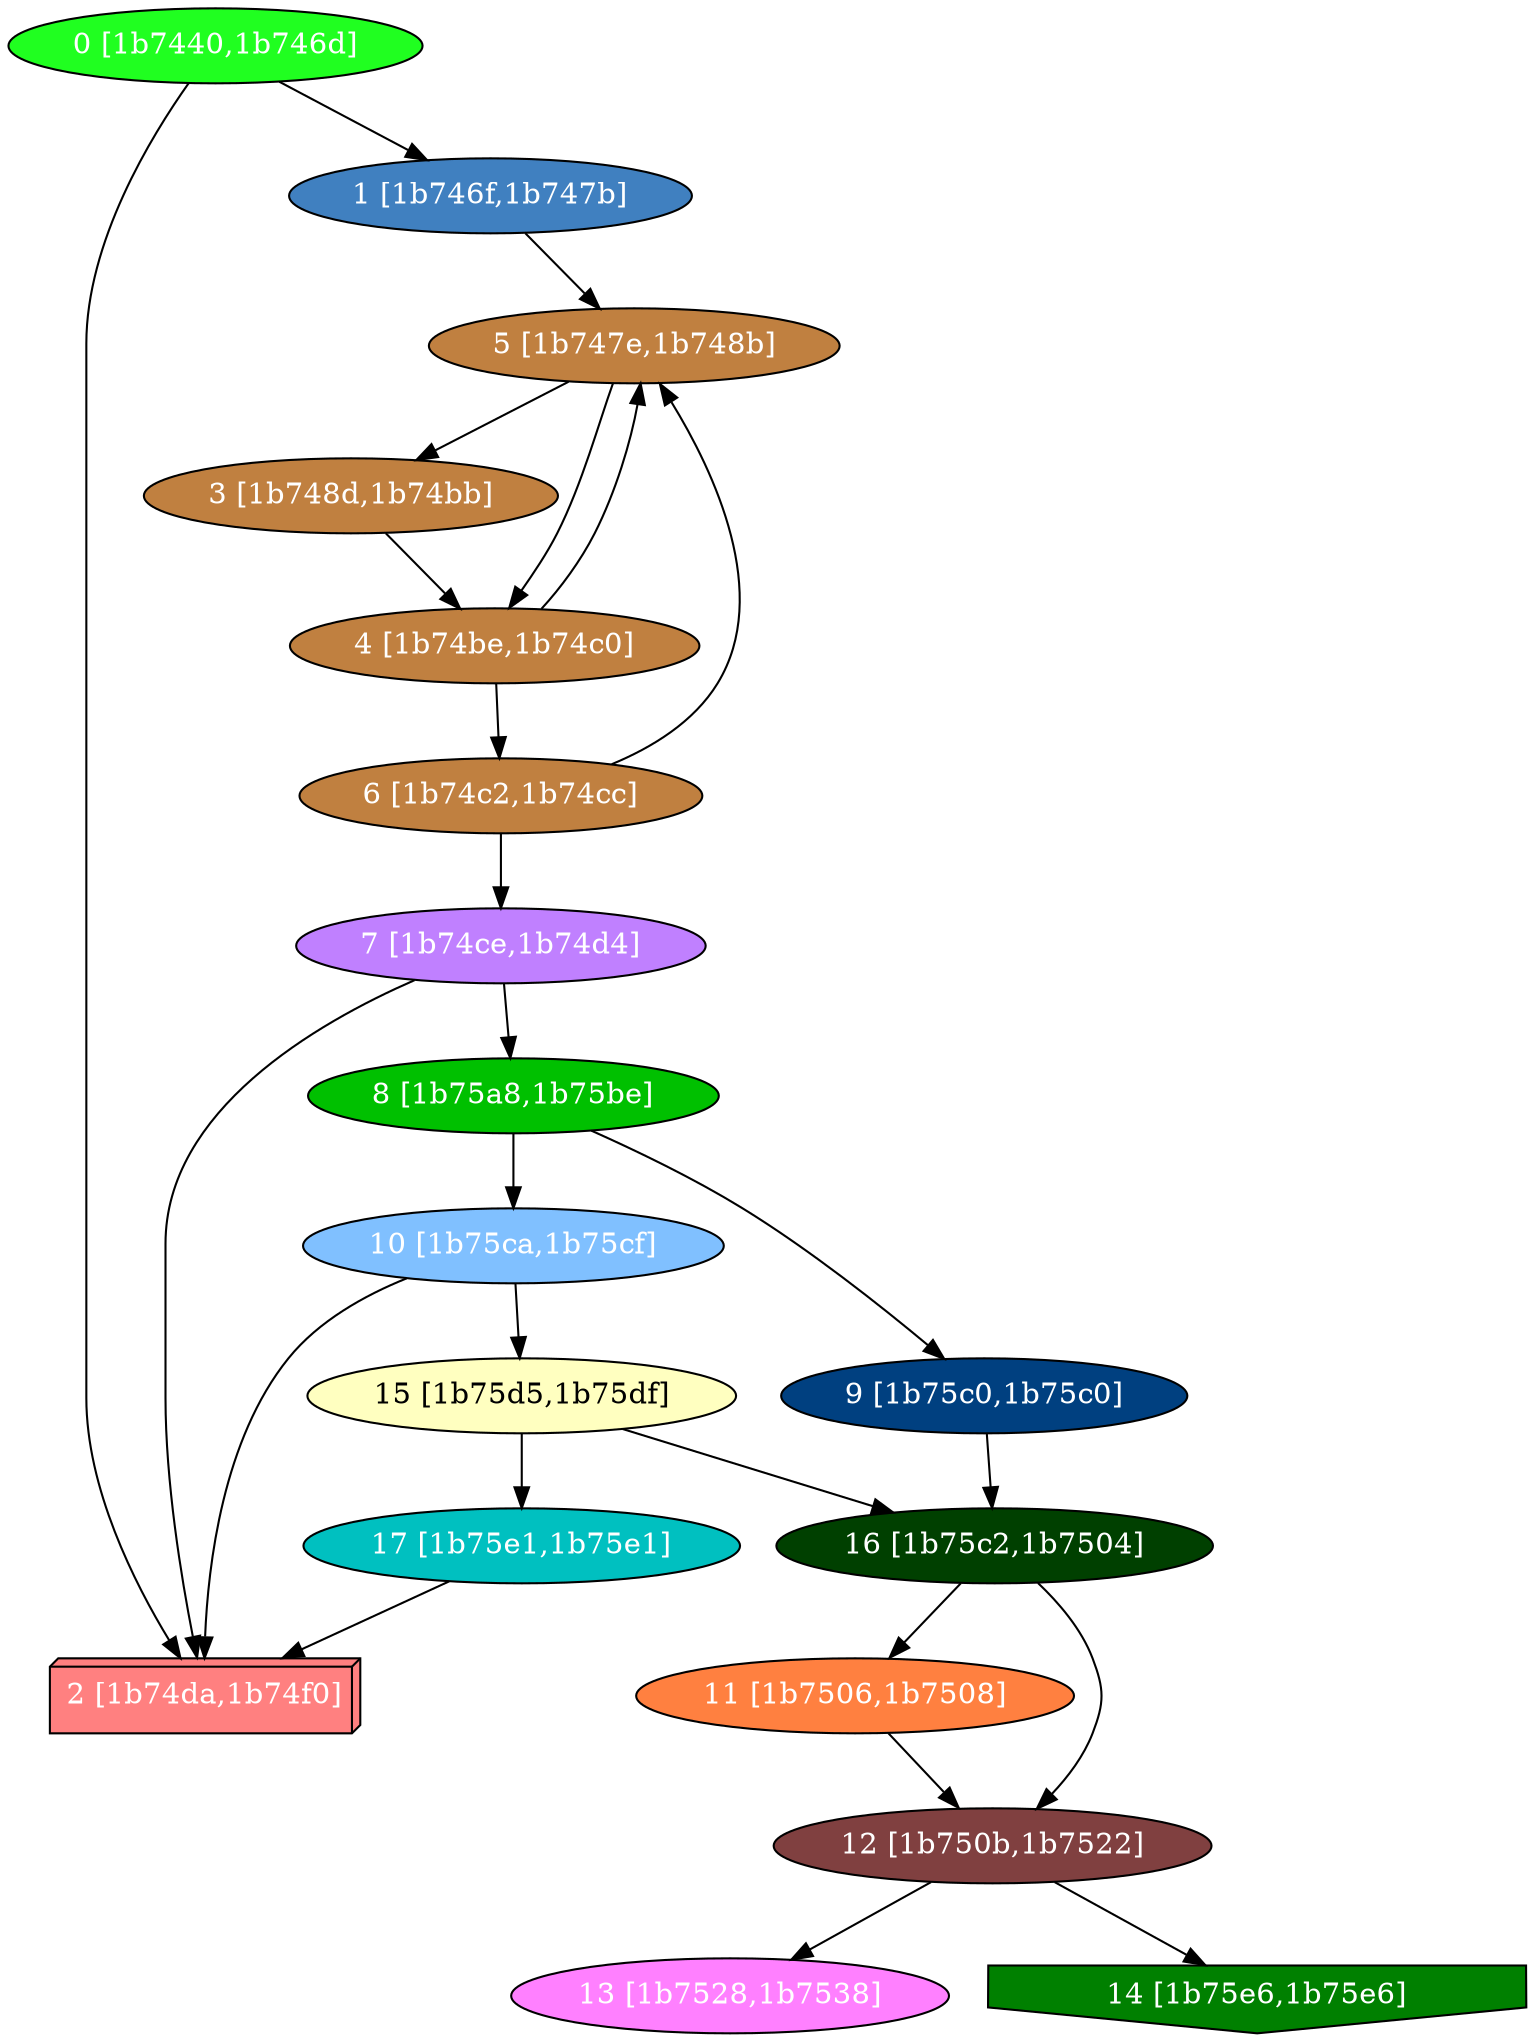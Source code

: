 diGraph libnss3{
	libnss3_0  [style=filled fillcolor="#20FF20" fontcolor="#ffffff" shape=oval label="0 [1b7440,1b746d]"]
	libnss3_1  [style=filled fillcolor="#4080C0" fontcolor="#ffffff" shape=oval label="1 [1b746f,1b747b]"]
	libnss3_2  [style=filled fillcolor="#FF8080" fontcolor="#ffffff" shape=box3d label="2 [1b74da,1b74f0]"]
	libnss3_3  [style=filled fillcolor="#C08040" fontcolor="#ffffff" shape=oval label="3 [1b748d,1b74bb]"]
	libnss3_4  [style=filled fillcolor="#C08040" fontcolor="#ffffff" shape=oval label="4 [1b74be,1b74c0]"]
	libnss3_5  [style=filled fillcolor="#C08040" fontcolor="#ffffff" shape=oval label="5 [1b747e,1b748b]"]
	libnss3_6  [style=filled fillcolor="#C08040" fontcolor="#ffffff" shape=oval label="6 [1b74c2,1b74cc]"]
	libnss3_7  [style=filled fillcolor="#C080FF" fontcolor="#ffffff" shape=oval label="7 [1b74ce,1b74d4]"]
	libnss3_8  [style=filled fillcolor="#00C000" fontcolor="#ffffff" shape=oval label="8 [1b75a8,1b75be]"]
	libnss3_9  [style=filled fillcolor="#004080" fontcolor="#ffffff" shape=oval label="9 [1b75c0,1b75c0]"]
	libnss3_a  [style=filled fillcolor="#80C0FF" fontcolor="#ffffff" shape=oval label="10 [1b75ca,1b75cf]"]
	libnss3_b  [style=filled fillcolor="#FF8040" fontcolor="#ffffff" shape=oval label="11 [1b7506,1b7508]"]
	libnss3_c  [style=filled fillcolor="#804040" fontcolor="#ffffff" shape=oval label="12 [1b750b,1b7522]"]
	libnss3_d  [style=filled fillcolor="#FF80FF" fontcolor="#ffffff" shape=oval label="13 [1b7528,1b7538]"]
	libnss3_e  [style=filled fillcolor="#008000" fontcolor="#ffffff" shape=invhouse label="14 [1b75e6,1b75e6]"]
	libnss3_f  [style=filled fillcolor="#FFFFC0" fontcolor="#000000" shape=oval label="15 [1b75d5,1b75df]"]
	libnss3_10  [style=filled fillcolor="#004000" fontcolor="#ffffff" shape=oval label="16 [1b75c2,1b7504]"]
	libnss3_11  [style=filled fillcolor="#00C0C0" fontcolor="#ffffff" shape=oval label="17 [1b75e1,1b75e1]"]

	libnss3_0 -> libnss3_1
	libnss3_0 -> libnss3_2
	libnss3_1 -> libnss3_5
	libnss3_3 -> libnss3_4
	libnss3_4 -> libnss3_5
	libnss3_4 -> libnss3_6
	libnss3_5 -> libnss3_3
	libnss3_5 -> libnss3_4
	libnss3_6 -> libnss3_5
	libnss3_6 -> libnss3_7
	libnss3_7 -> libnss3_2
	libnss3_7 -> libnss3_8
	libnss3_8 -> libnss3_9
	libnss3_8 -> libnss3_a
	libnss3_9 -> libnss3_10
	libnss3_a -> libnss3_2
	libnss3_a -> libnss3_f
	libnss3_b -> libnss3_c
	libnss3_c -> libnss3_d
	libnss3_c -> libnss3_e
	libnss3_f -> libnss3_10
	libnss3_f -> libnss3_11
	libnss3_10 -> libnss3_b
	libnss3_10 -> libnss3_c
	libnss3_11 -> libnss3_2
}